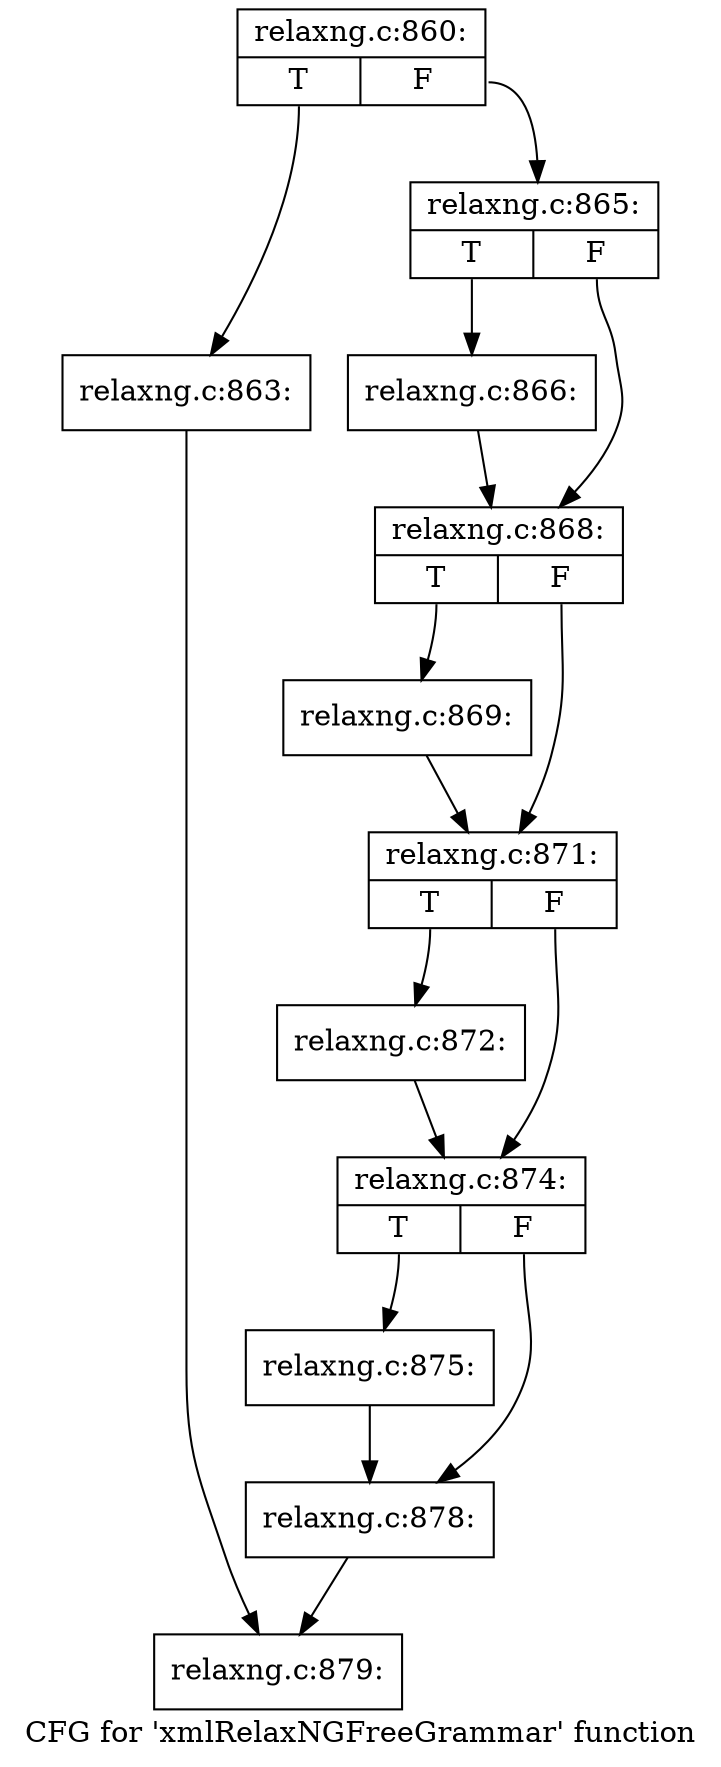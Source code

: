 digraph "CFG for 'xmlRelaxNGFreeGrammar' function" {
	label="CFG for 'xmlRelaxNGFreeGrammar' function";

	Node0x3af75c0 [shape=record,label="{relaxng.c:860:|{<s0>T|<s1>F}}"];
	Node0x3af75c0:s0 -> Node0x3af9440;
	Node0x3af75c0:s1 -> Node0x3af9490;
	Node0x3af9440 [shape=record,label="{relaxng.c:863:}"];
	Node0x3af9440 -> Node0x3af6110;
	Node0x3af9490 [shape=record,label="{relaxng.c:865:|{<s0>T|<s1>F}}"];
	Node0x3af9490:s0 -> Node0x3af7950;
	Node0x3af9490:s1 -> Node0x3af79a0;
	Node0x3af7950 [shape=record,label="{relaxng.c:866:}"];
	Node0x3af7950 -> Node0x3af79a0;
	Node0x3af79a0 [shape=record,label="{relaxng.c:868:|{<s0>T|<s1>F}}"];
	Node0x3af79a0:s0 -> Node0x3afa3f0;
	Node0x3af79a0:s1 -> Node0x3afa440;
	Node0x3afa3f0 [shape=record,label="{relaxng.c:869:}"];
	Node0x3afa3f0 -> Node0x3afa440;
	Node0x3afa440 [shape=record,label="{relaxng.c:871:|{<s0>T|<s1>F}}"];
	Node0x3afa440:s0 -> Node0x3afac40;
	Node0x3afa440:s1 -> Node0x3afac90;
	Node0x3afac40 [shape=record,label="{relaxng.c:872:}"];
	Node0x3afac40 -> Node0x3afac90;
	Node0x3afac90 [shape=record,label="{relaxng.c:874:|{<s0>T|<s1>F}}"];
	Node0x3afac90:s0 -> Node0x3afb4d0;
	Node0x3afac90:s1 -> Node0x3afb520;
	Node0x3afb4d0 [shape=record,label="{relaxng.c:875:}"];
	Node0x3afb4d0 -> Node0x3afb520;
	Node0x3afb520 [shape=record,label="{relaxng.c:878:}"];
	Node0x3afb520 -> Node0x3af6110;
	Node0x3af6110 [shape=record,label="{relaxng.c:879:}"];
}
